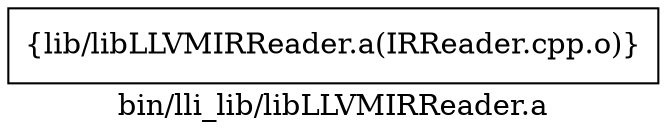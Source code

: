 digraph "bin/lli_lib/libLLVMIRReader.a" {
	label="bin/lli_lib/libLLVMIRReader.a";
	rankdir=LR;

	Node0x5559b34be918 [shape=record,shape=box,group=0,label="{lib/libLLVMIRReader.a(IRReader.cpp.o)}"];
}
